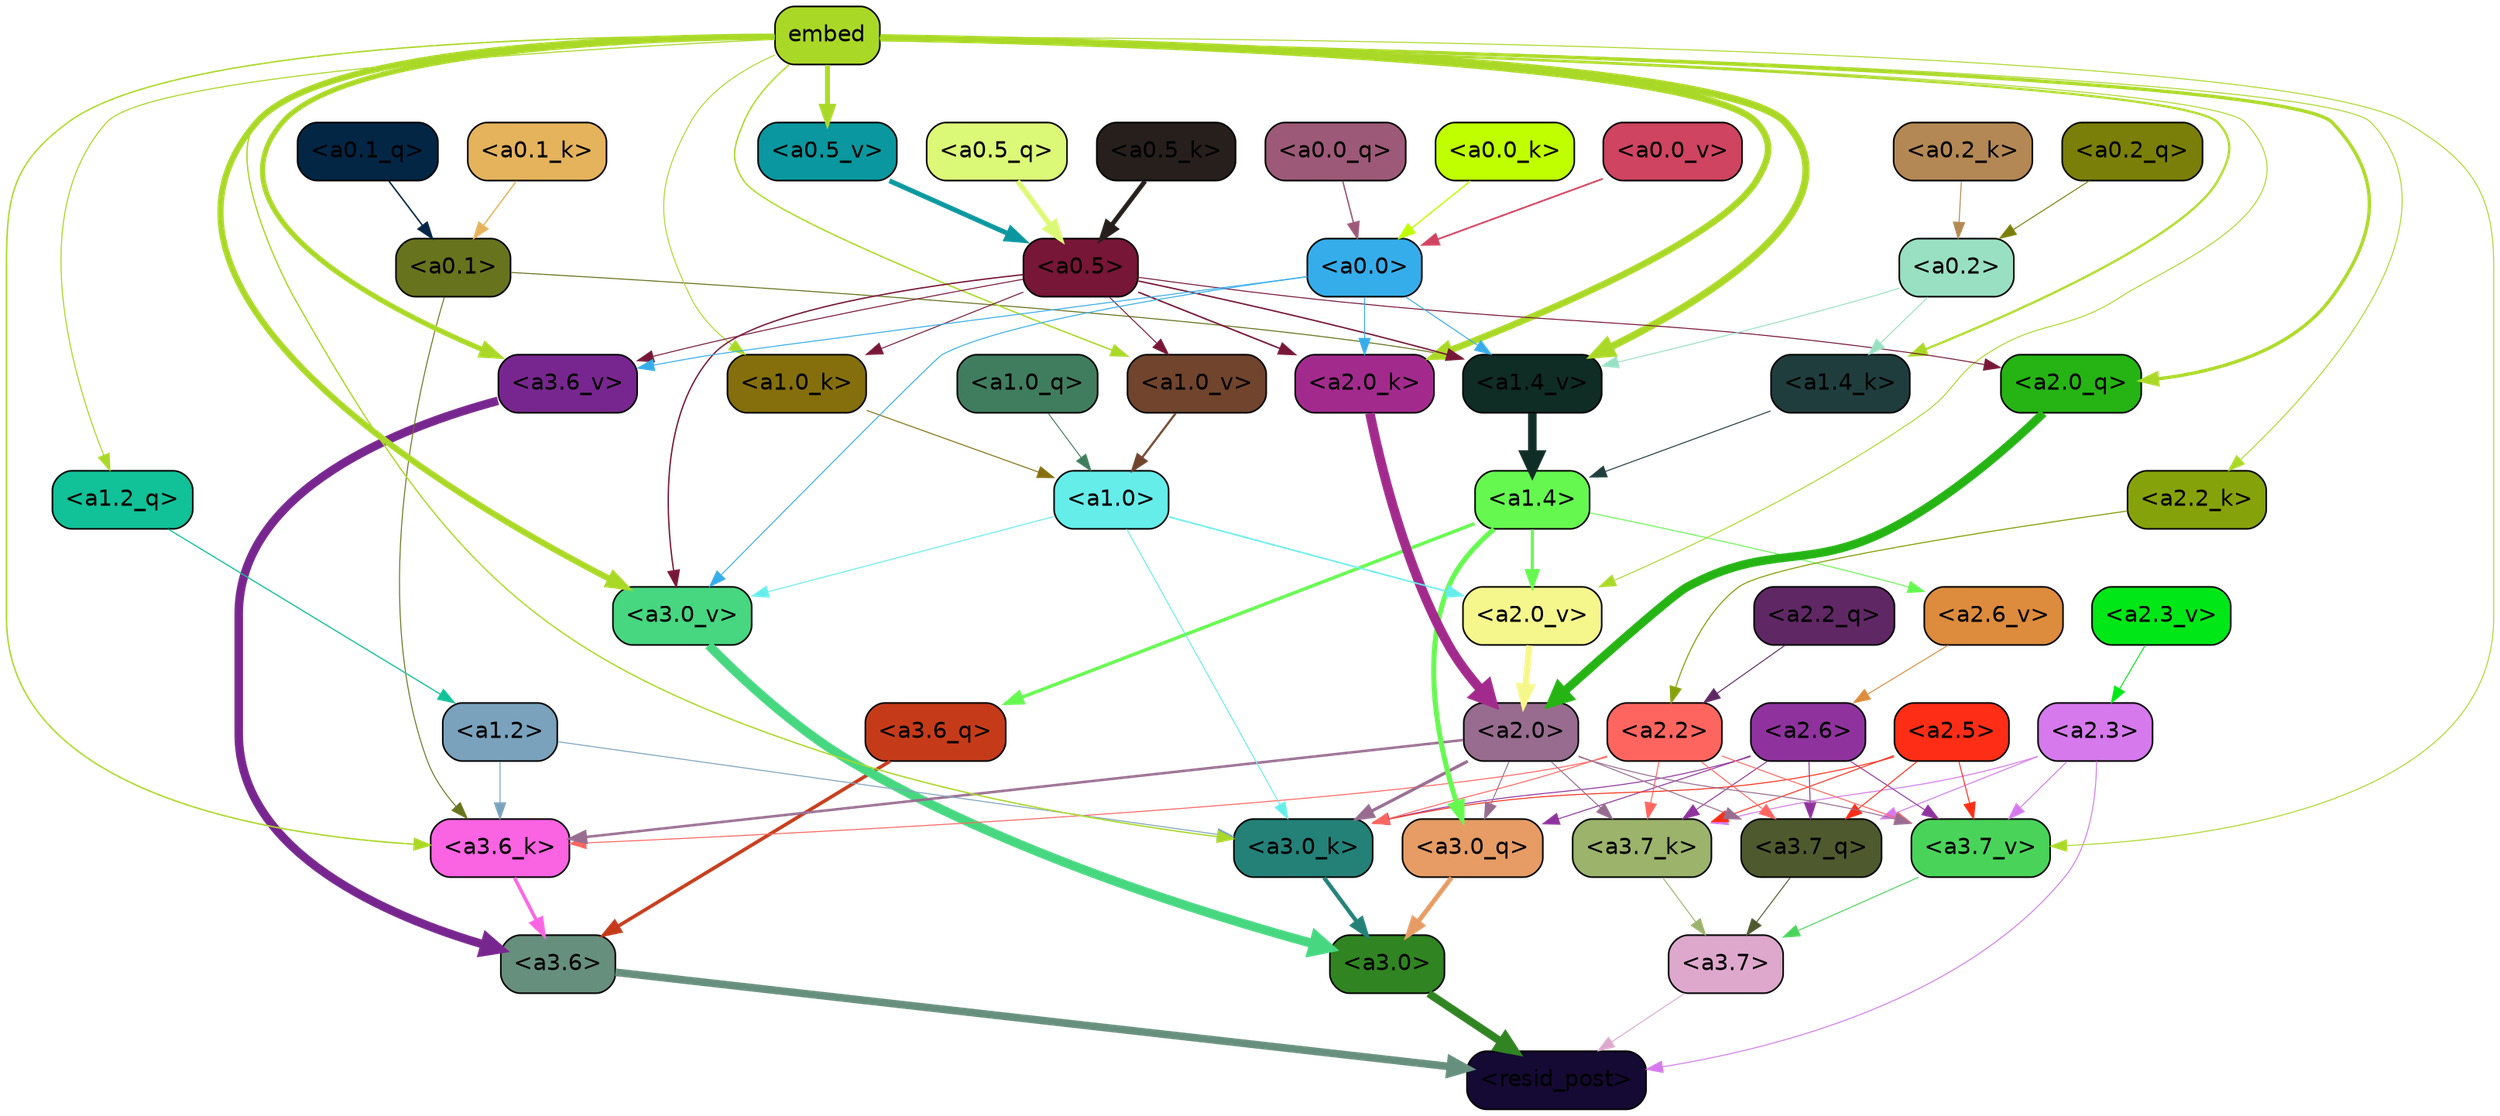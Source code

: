 strict digraph "" {
	graph [bgcolor=transparent,
		layout=dot,
		overlap=false,
		splines=true
	];
	"<a3.7>"	[color=black,
		fillcolor="#dea8cd",
		fontname=Helvetica,
		shape=box,
		style="filled, rounded"];
	"<resid_post>"	[color=black,
		fillcolor="#150a33",
		fontname=Helvetica,
		shape=box,
		style="filled, rounded"];
	"<a3.7>" -> "<resid_post>"	[color="#dea8cd",
		penwidth=0.6];
	"<a3.6>"	[color=black,
		fillcolor="#678f7d",
		fontname=Helvetica,
		shape=box,
		style="filled, rounded"];
	"<a3.6>" -> "<resid_post>"	[color="#678f7d",
		penwidth=4.751592040061951];
	"<a3.0>"	[color=black,
		fillcolor="#308421",
		fontname=Helvetica,
		shape=box,
		style="filled, rounded"];
	"<a3.0>" -> "<resid_post>"	[color="#308421",
		penwidth=4.904066681861877];
	"<a2.3>"	[color=black,
		fillcolor="#d579ec",
		fontname=Helvetica,
		shape=box,
		style="filled, rounded"];
	"<a2.3>" -> "<resid_post>"	[color="#d579ec",
		penwidth=0.6];
	"<a3.7_q>"	[color=black,
		fillcolor="#4e592e",
		fontname=Helvetica,
		shape=box,
		style="filled, rounded"];
	"<a2.3>" -> "<a3.7_q>"	[color="#d579ec",
		penwidth=0.6];
	"<a3.7_k>"	[color=black,
		fillcolor="#9bb36a",
		fontname=Helvetica,
		shape=box,
		style="filled, rounded"];
	"<a2.3>" -> "<a3.7_k>"	[color="#d579ec",
		penwidth=0.6069068089127541];
	"<a3.7_v>"	[color=black,
		fillcolor="#49d459",
		fontname=Helvetica,
		shape=box,
		style="filled, rounded"];
	"<a2.3>" -> "<a3.7_v>"	[color="#d579ec",
		penwidth=0.6];
	"<a3.7_q>" -> "<a3.7>"	[color="#4e592e",
		penwidth=0.6];
	"<a3.6_q>"	[color=black,
		fillcolor="#c53b1a",
		fontname=Helvetica,
		shape=box,
		style="filled, rounded"];
	"<a3.6_q>" -> "<a3.6>"	[color="#c53b1a",
		penwidth=2.160832464694977];
	"<a3.0_q>"	[color=black,
		fillcolor="#e69c64",
		fontname=Helvetica,
		shape=box,
		style="filled, rounded"];
	"<a3.0_q>" -> "<a3.0>"	[color="#e69c64",
		penwidth=2.870753765106201];
	"<a3.7_k>" -> "<a3.7>"	[color="#9bb36a",
		penwidth=0.6];
	"<a3.6_k>"	[color=black,
		fillcolor="#fa63e2",
		fontname=Helvetica,
		shape=box,
		style="filled, rounded"];
	"<a3.6_k>" -> "<a3.6>"	[color="#fa63e2",
		penwidth=2.13908451795578];
	"<a3.0_k>"	[color=black,
		fillcolor="#238178",
		fontname=Helvetica,
		shape=box,
		style="filled, rounded"];
	"<a3.0_k>" -> "<a3.0>"	[color="#238178",
		penwidth=2.520303964614868];
	"<a3.7_v>" -> "<a3.7>"	[color="#49d459",
		penwidth=0.6];
	"<a3.6_v>"	[color=black,
		fillcolor="#78268f",
		fontname=Helvetica,
		shape=box,
		style="filled, rounded"];
	"<a3.6_v>" -> "<a3.6>"	[color="#78268f",
		penwidth=5.297133803367615];
	"<a3.0_v>"	[color=black,
		fillcolor="#47d780",
		fontname=Helvetica,
		shape=box,
		style="filled, rounded"];
	"<a3.0_v>" -> "<a3.0>"	[color="#47d780",
		penwidth=5.680712580680847];
	"<a2.6>"	[color=black,
		fillcolor="#8f329e",
		fontname=Helvetica,
		shape=box,
		style="filled, rounded"];
	"<a2.6>" -> "<a3.7_q>"	[color="#8f329e",
		penwidth=0.6];
	"<a2.6>" -> "<a3.0_q>"	[color="#8f329e",
		penwidth=0.6];
	"<a2.6>" -> "<a3.7_k>"	[color="#8f329e",
		penwidth=0.6];
	"<a2.6>" -> "<a3.0_k>"	[color="#8f329e",
		penwidth=0.6];
	"<a2.6>" -> "<a3.7_v>"	[color="#8f329e",
		penwidth=0.6];
	"<a2.5>"	[color=black,
		fillcolor="#fd2d16",
		fontname=Helvetica,
		shape=box,
		style="filled, rounded"];
	"<a2.5>" -> "<a3.7_q>"	[color="#fd2d16",
		penwidth=0.6];
	"<a2.5>" -> "<a3.7_k>"	[color="#fd2d16",
		penwidth=0.6];
	"<a2.5>" -> "<a3.0_k>"	[color="#fd2d16",
		penwidth=0.6];
	"<a2.5>" -> "<a3.7_v>"	[color="#fd2d16",
		penwidth=0.6];
	"<a2.2>"	[color=black,
		fillcolor="#ff655f",
		fontname=Helvetica,
		shape=box,
		style="filled, rounded"];
	"<a2.2>" -> "<a3.7_q>"	[color="#ff655f",
		penwidth=0.6];
	"<a2.2>" -> "<a3.7_k>"	[color="#ff655f",
		penwidth=0.6];
	"<a2.2>" -> "<a3.6_k>"	[color="#ff655f",
		penwidth=0.6];
	"<a2.2>" -> "<a3.0_k>"	[color="#ff655f",
		penwidth=0.6];
	"<a2.2>" -> "<a3.7_v>"	[color="#ff655f",
		penwidth=0.6];
	"<a2.0>"	[color=black,
		fillcolor="#976c8f",
		fontname=Helvetica,
		shape=box,
		style="filled, rounded"];
	"<a2.0>" -> "<a3.7_q>"	[color="#976c8f",
		penwidth=0.6];
	"<a2.0>" -> "<a3.0_q>"	[color="#976c8f",
		penwidth=0.6];
	"<a2.0>" -> "<a3.7_k>"	[color="#976c8f",
		penwidth=0.6];
	"<a2.0>" -> "<a3.6_k>"	[color="#976c8f",
		penwidth=1.564806342124939];
	"<a2.0>" -> "<a3.0_k>"	[color="#976c8f",
		penwidth=1.9353990852832794];
	"<a2.0>" -> "<a3.7_v>"	[color="#976c8f",
		penwidth=0.6];
	"<a1.4>"	[color=black,
		fillcolor="#65f84f",
		fontname=Helvetica,
		shape=box,
		style="filled, rounded"];
	"<a1.4>" -> "<a3.6_q>"	[color="#65f84f",
		penwidth=2.0727532356977463];
	"<a1.4>" -> "<a3.0_q>"	[color="#65f84f",
		penwidth=3.1279823780059814];
	"<a2.6_v>"	[color=black,
		fillcolor="#dd8b3d",
		fontname=Helvetica,
		shape=box,
		style="filled, rounded"];
	"<a1.4>" -> "<a2.6_v>"	[color="#65f84f",
		penwidth=0.6];
	"<a2.0_v>"	[color=black,
		fillcolor="#f5f68c",
		fontname=Helvetica,
		shape=box,
		style="filled, rounded"];
	"<a1.4>" -> "<a2.0_v>"	[color="#65f84f",
		penwidth=1.9170897603034973];
	"<a1.2>"	[color=black,
		fillcolor="#7aa2bc",
		fontname=Helvetica,
		shape=box,
		style="filled, rounded"];
	"<a1.2>" -> "<a3.6_k>"	[color="#7aa2bc",
		penwidth=0.6];
	"<a1.2>" -> "<a3.0_k>"	[color="#7aa2bc",
		penwidth=0.6];
	"<a0.1>"	[color=black,
		fillcolor="#68731d",
		fontname=Helvetica,
		shape=box,
		style="filled, rounded"];
	"<a0.1>" -> "<a3.6_k>"	[color="#68731d",
		penwidth=0.6];
	"<a1.4_v>"	[color=black,
		fillcolor="#0f2c25",
		fontname=Helvetica,
		shape=box,
		style="filled, rounded"];
	"<a0.1>" -> "<a1.4_v>"	[color="#68731d",
		penwidth=0.6202214732766151];
	embed	[color=black,
		fillcolor="#aad827",
		fontname=Helvetica,
		shape=box,
		style="filled, rounded"];
	embed -> "<a3.6_k>"	[color="#aad827",
		penwidth=0.8915999233722687];
	embed -> "<a3.0_k>"	[color="#aad827",
		penwidth=0.832088902592659];
	embed -> "<a3.7_v>"	[color="#aad827",
		penwidth=0.6];
	embed -> "<a3.6_v>"	[color="#aad827",
		penwidth=3.1840110421180725];
	embed -> "<a3.0_v>"	[color="#aad827",
		penwidth=3.8132747188210487];
	"<a2.0_q>"	[color=black,
		fillcolor="#25b414",
		fontname=Helvetica,
		shape=box,
		style="filled, rounded"];
	embed -> "<a2.0_q>"	[color="#aad827",
		penwidth=2.084651827812195];
	"<a2.2_k>"	[color=black,
		fillcolor="#86a20b",
		fontname=Helvetica,
		shape=box,
		style="filled, rounded"];
	embed -> "<a2.2_k>"	[color="#aad827",
		penwidth=0.6];
	"<a2.0_k>"	[color=black,
		fillcolor="#a32a8d",
		fontname=Helvetica,
		shape=box,
		style="filled, rounded"];
	embed -> "<a2.0_k>"	[color="#aad827",
		penwidth=4.084526404738426];
	embed -> "<a2.0_v>"	[color="#aad827",
		penwidth=0.6];
	"<a1.2_q>"	[color=black,
		fillcolor="#11c198",
		fontname=Helvetica,
		shape=box,
		style="filled, rounded"];
	embed -> "<a1.2_q>"	[color="#aad827",
		penwidth=0.6670737266540527];
	"<a1.4_k>"	[color=black,
		fillcolor="#203d3e",
		fontname=Helvetica,
		shape=box,
		style="filled, rounded"];
	embed -> "<a1.4_k>"	[color="#aad827",
		penwidth=1.3912410736083984];
	"<a1.0_k>"	[color=black,
		fillcolor="#856f0c",
		fontname=Helvetica,
		shape=box,
		style="filled, rounded"];
	embed -> "<a1.0_k>"	[color="#aad827",
		penwidth=0.6];
	embed -> "<a1.4_v>"	[color="#aad827",
		penwidth=4.4888065457344055];
	"<a1.0_v>"	[color=black,
		fillcolor="#70442d",
		fontname=Helvetica,
		shape=box,
		style="filled, rounded"];
	embed -> "<a1.0_v>"	[color="#aad827",
		penwidth=0.8796700537204742];
	"<a0.5_v>"	[color=black,
		fillcolor="#0b979f",
		fontname=Helvetica,
		shape=box,
		style="filled, rounded"];
	embed -> "<a0.5_v>"	[color="#aad827",
		penwidth=2.9884533882141113];
	"<a1.0>"	[color=black,
		fillcolor="#65edea",
		fontname=Helvetica,
		shape=box,
		style="filled, rounded"];
	"<a1.0>" -> "<a3.0_k>"	[color="#65edea",
		penwidth=0.6];
	"<a1.0>" -> "<a3.0_v>"	[color="#65edea",
		penwidth=0.6];
	"<a1.0>" -> "<a2.0_v>"	[color="#65edea",
		penwidth=0.9450988052412868];
	"<a0.5>"	[color=black,
		fillcolor="#771637",
		fontname=Helvetica,
		shape=box,
		style="filled, rounded"];
	"<a0.5>" -> "<a3.6_v>"	[color="#771637",
		penwidth=0.6];
	"<a0.5>" -> "<a3.0_v>"	[color="#771637",
		penwidth=0.8331108838319778];
	"<a0.5>" -> "<a2.0_q>"	[color="#771637",
		penwidth=0.6];
	"<a0.5>" -> "<a2.0_k>"	[color="#771637",
		penwidth=0.9412797391414642];
	"<a0.5>" -> "<a1.0_k>"	[color="#771637",
		penwidth=0.6];
	"<a0.5>" -> "<a1.4_v>"	[color="#771637",
		penwidth=0.8757842034101486];
	"<a0.5>" -> "<a1.0_v>"	[color="#771637",
		penwidth=0.6];
	"<a0.0>"	[color=black,
		fillcolor="#35adea",
		fontname=Helvetica,
		shape=box,
		style="filled, rounded"];
	"<a0.0>" -> "<a3.6_v>"	[color="#35adea",
		penwidth=0.6];
	"<a0.0>" -> "<a3.0_v>"	[color="#35adea",
		penwidth=0.6];
	"<a0.0>" -> "<a2.0_k>"	[color="#35adea",
		penwidth=0.6];
	"<a0.0>" -> "<a1.4_v>"	[color="#35adea",
		penwidth=0.6];
	"<a2.2_q>"	[color=black,
		fillcolor="#602765",
		fontname=Helvetica,
		shape=box,
		style="filled, rounded"];
	"<a2.2_q>" -> "<a2.2>"	[color="#602765",
		penwidth=0.6];
	"<a2.0_q>" -> "<a2.0>"	[color="#25b414",
		penwidth=5.29856276512146];
	"<a2.2_k>" -> "<a2.2>"	[color="#86a20b",
		penwidth=0.6722683310508728];
	"<a2.0_k>" -> "<a2.0>"	[color="#a32a8d",
		penwidth=5.859246134757996];
	"<a2.6_v>" -> "<a2.6>"	[color="#dd8b3d",
		penwidth=0.6];
	"<a2.3_v>"	[color=black,
		fillcolor="#00e717",
		fontname=Helvetica,
		shape=box,
		style="filled, rounded"];
	"<a2.3_v>" -> "<a2.3>"	[color="#00e717",
		penwidth=0.6];
	"<a2.0_v>" -> "<a2.0>"	[color="#f5f68c",
		penwidth=3.9621697664260864];
	"<a1.2_q>" -> "<a1.2>"	[color="#11c198",
		penwidth=0.7185482024215162];
	"<a1.0_q>"	[color=black,
		fillcolor="#407d5e",
		fontname=Helvetica,
		shape=box,
		style="filled, rounded"];
	"<a1.0_q>" -> "<a1.0>"	[color="#407d5e",
		penwidth=0.6];
	"<a1.4_k>" -> "<a1.4>"	[color="#203d3e",
		penwidth=0.6];
	"<a1.0_k>" -> "<a1.0>"	[color="#856f0c",
		penwidth=0.6];
	"<a1.4_v>" -> "<a1.4>"	[color="#0f2c25",
		penwidth=5.280138969421387];
	"<a1.0_v>" -> "<a1.0>"	[color="#70442d",
		penwidth=1.318962275981903];
	"<a0.2>"	[color=black,
		fillcolor="#99e0c3",
		fontname=Helvetica,
		shape=box,
		style="filled, rounded"];
	"<a0.2>" -> "<a1.4_k>"	[color="#99e0c3",
		penwidth=0.6];
	"<a0.2>" -> "<a1.4_v>"	[color="#99e0c3",
		penwidth=0.6];
	"<a0.5_q>"	[color=black,
		fillcolor="#dcf877",
		fontname=Helvetica,
		shape=box,
		style="filled, rounded"];
	"<a0.5_q>" -> "<a0.5>"	[color="#dcf877",
		penwidth=3.2608389854431152];
	"<a0.2_q>"	[color=black,
		fillcolor="#7a7f09",
		fontname=Helvetica,
		shape=box,
		style="filled, rounded"];
	"<a0.2_q>" -> "<a0.2>"	[color="#7a7f09",
		penwidth=0.6];
	"<a0.1_q>"	[color=black,
		fillcolor="#032645",
		fontname=Helvetica,
		shape=box,
		style="filled, rounded"];
	"<a0.1_q>" -> "<a0.1>"	[color="#032645",
		penwidth=0.9313003718852997];
	"<a0.0_q>"	[color=black,
		fillcolor="#9d5978",
		fontname=Helvetica,
		shape=box,
		style="filled, rounded"];
	"<a0.0_q>" -> "<a0.0>"	[color="#9d5978",
		penwidth=0.889376699924469];
	"<a0.5_k>"	[color=black,
		fillcolor="#261f1b",
		fontname=Helvetica,
		shape=box,
		style="filled, rounded"];
	"<a0.5_k>" -> "<a0.5>"	[color="#261f1b",
		penwidth=2.847884178161621];
	"<a0.2_k>"	[color=black,
		fillcolor="#b48854",
		fontname=Helvetica,
		shape=box,
		style="filled, rounded"];
	"<a0.2_k>" -> "<a0.2>"	[color="#b48854",
		penwidth=0.6];
	"<a0.1_k>"	[color=black,
		fillcolor="#e4b35c",
		fontname=Helvetica,
		shape=box,
		style="filled, rounded"];
	"<a0.1_k>" -> "<a0.1>"	[color="#e4b35c",
		penwidth=0.8383780717849731];
	"<a0.0_k>"	[color=black,
		fillcolor="#bfff00",
		fontname=Helvetica,
		shape=box,
		style="filled, rounded"];
	"<a0.0_k>" -> "<a0.0>"	[color="#bfff00",
		penwidth=0.8456957042217255];
	"<a0.5_v>" -> "<a0.5>"	[color="#0b979f",
		penwidth=3.0173392295837402];
	"<a0.0_v>"	[color=black,
		fillcolor="#cf4460",
		fontname=Helvetica,
		shape=box,
		style="filled, rounded"];
	"<a0.0_v>" -> "<a0.0>"	[color="#cf4460",
		penwidth=1.0739268958568573];
}
